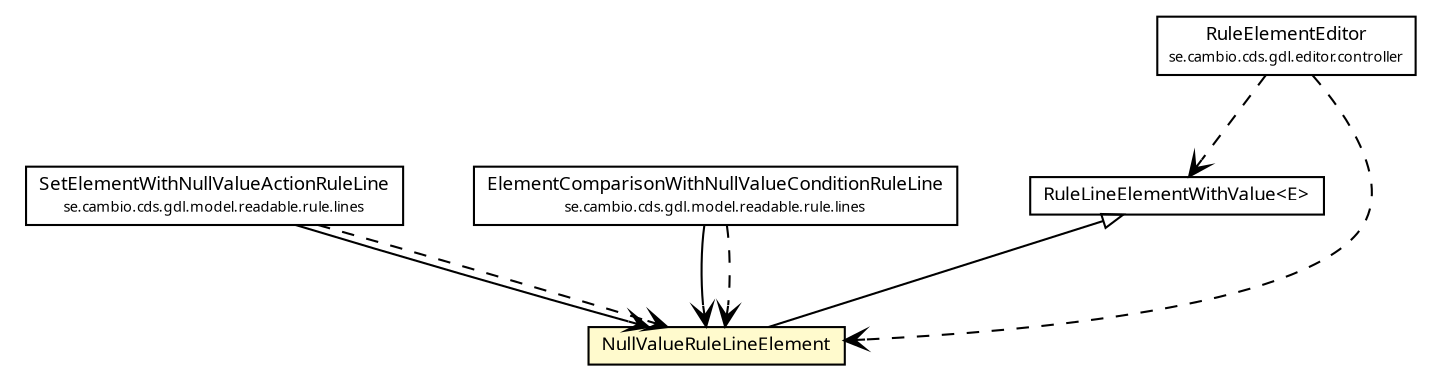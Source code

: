 #!/usr/local/bin/dot
#
# Class diagram 
# Generated by UMLGraph version R5_6 (http://www.umlgraph.org/)
#

digraph G {
	edge [fontname="Trebuchet MS",fontsize=10,labelfontname="Trebuchet MS",labelfontsize=10];
	node [fontname="Trebuchet MS",fontsize=10,shape=plaintext];
	nodesep=0.25;
	ranksep=0.5;
	// se.cambio.cds.gdl.model.readable.rule.lines.SetElementWithNullValueActionRuleLine
	c258933 [label=<<table title="se.cambio.cds.gdl.model.readable.rule.lines.SetElementWithNullValueActionRuleLine" border="0" cellborder="1" cellspacing="0" cellpadding="2" port="p" href="../SetElementWithNullValueActionRuleLine.html">
		<tr><td><table border="0" cellspacing="0" cellpadding="1">
<tr><td align="center" balign="center"><font face="Trebuchet MS"> SetElementWithNullValueActionRuleLine </font></td></tr>
<tr><td align="center" balign="center"><font face="Trebuchet MS" point-size="7.0"> se.cambio.cds.gdl.model.readable.rule.lines </font></td></tr>
		</table></td></tr>
		</table>>, URL="../SetElementWithNullValueActionRuleLine.html", fontname="Trebuchet MS", fontcolor="black", fontsize=9.0];
	// se.cambio.cds.gdl.model.readable.rule.lines.ElementComparisonWithNullValueConditionRuleLine
	c258942 [label=<<table title="se.cambio.cds.gdl.model.readable.rule.lines.ElementComparisonWithNullValueConditionRuleLine" border="0" cellborder="1" cellspacing="0" cellpadding="2" port="p" href="../ElementComparisonWithNullValueConditionRuleLine.html">
		<tr><td><table border="0" cellspacing="0" cellpadding="1">
<tr><td align="center" balign="center"><font face="Trebuchet MS"> ElementComparisonWithNullValueConditionRuleLine </font></td></tr>
<tr><td align="center" balign="center"><font face="Trebuchet MS" point-size="7.0"> se.cambio.cds.gdl.model.readable.rule.lines </font></td></tr>
		</table></td></tr>
		</table>>, URL="../ElementComparisonWithNullValueConditionRuleLine.html", fontname="Trebuchet MS", fontcolor="black", fontsize=9.0];
	// se.cambio.cds.gdl.model.readable.rule.lines.elements.RuleLineElementWithValue<E>
	c258953 [label=<<table title="se.cambio.cds.gdl.model.readable.rule.lines.elements.RuleLineElementWithValue" border="0" cellborder="1" cellspacing="0" cellpadding="2" port="p" href="./RuleLineElementWithValue.html">
		<tr><td><table border="0" cellspacing="0" cellpadding="1">
<tr><td align="center" balign="center"><font face="Trebuchet MS"> RuleLineElementWithValue&lt;E&gt; </font></td></tr>
		</table></td></tr>
		</table>>, URL="./RuleLineElementWithValue.html", fontname="Trebuchet MS", fontcolor="black", fontsize=9.0];
	// se.cambio.cds.gdl.model.readable.rule.lines.elements.NullValueRuleLineElement
	c258956 [label=<<table title="se.cambio.cds.gdl.model.readable.rule.lines.elements.NullValueRuleLineElement" border="0" cellborder="1" cellspacing="0" cellpadding="2" port="p" bgcolor="lemonChiffon" href="./NullValueRuleLineElement.html">
		<tr><td><table border="0" cellspacing="0" cellpadding="1">
<tr><td align="center" balign="center"><font face="Trebuchet MS"> NullValueRuleLineElement </font></td></tr>
		</table></td></tr>
		</table>>, URL="./NullValueRuleLineElement.html", fontname="Trebuchet MS", fontcolor="black", fontsize=9.0];
	// se.cambio.cds.gdl.editor.controller.RuleElementEditor
	c259098 [label=<<table title="se.cambio.cds.gdl.editor.controller.RuleElementEditor" border="0" cellborder="1" cellspacing="0" cellpadding="2" port="p" href="../../../../../editor/controller/RuleElementEditor.html">
		<tr><td><table border="0" cellspacing="0" cellpadding="1">
<tr><td align="center" balign="center"><font face="Trebuchet MS"> RuleElementEditor </font></td></tr>
<tr><td align="center" balign="center"><font face="Trebuchet MS" point-size="7.0"> se.cambio.cds.gdl.editor.controller </font></td></tr>
		</table></td></tr>
		</table>>, URL="../../../../../editor/controller/RuleElementEditor.html", fontname="Trebuchet MS", fontcolor="black", fontsize=9.0];
	//se.cambio.cds.gdl.model.readable.rule.lines.elements.NullValueRuleLineElement extends se.cambio.cds.gdl.model.readable.rule.lines.elements.RuleLineElementWithValue<org.openehr.rm.datatypes.text.DvCodedText>
	c258953:p -> c258956:p [dir=back,arrowtail=empty];
	// se.cambio.cds.gdl.model.readable.rule.lines.SetElementWithNullValueActionRuleLine NAVASSOC se.cambio.cds.gdl.model.readable.rule.lines.elements.NullValueRuleLineElement
	c258933:p -> c258956:p [taillabel="", label="", headlabel="", fontname="Trebuchet MS", fontcolor="black", fontsize=10.0, color="black", arrowhead=open];
	// se.cambio.cds.gdl.model.readable.rule.lines.ElementComparisonWithNullValueConditionRuleLine NAVASSOC se.cambio.cds.gdl.model.readable.rule.lines.elements.NullValueRuleLineElement
	c258942:p -> c258956:p [taillabel="", label="", headlabel="", fontname="Trebuchet MS", fontcolor="black", fontsize=10.0, color="black", arrowhead=open];
	// se.cambio.cds.gdl.model.readable.rule.lines.SetElementWithNullValueActionRuleLine DEPEND se.cambio.cds.gdl.model.readable.rule.lines.elements.NullValueRuleLineElement
	c258933:p -> c258956:p [taillabel="", label="", headlabel="", fontname="Trebuchet MS", fontcolor="black", fontsize=10.0, color="black", arrowhead=open, style=dashed];
	// se.cambio.cds.gdl.model.readable.rule.lines.ElementComparisonWithNullValueConditionRuleLine DEPEND se.cambio.cds.gdl.model.readable.rule.lines.elements.NullValueRuleLineElement
	c258942:p -> c258956:p [taillabel="", label="", headlabel="", fontname="Trebuchet MS", fontcolor="black", fontsize=10.0, color="black", arrowhead=open, style=dashed];
	// se.cambio.cds.gdl.editor.controller.RuleElementEditor DEPEND se.cambio.cds.gdl.model.readable.rule.lines.elements.NullValueRuleLineElement
	c259098:p -> c258956:p [taillabel="", label="", headlabel="", fontname="Trebuchet MS", fontcolor="black", fontsize=10.0, color="black", arrowhead=open, style=dashed];
	// se.cambio.cds.gdl.editor.controller.RuleElementEditor DEPEND se.cambio.cds.gdl.model.readable.rule.lines.elements.RuleLineElementWithValue<E>
	c259098:p -> c258953:p [taillabel="", label="", headlabel="", fontname="Trebuchet MS", fontcolor="black", fontsize=10.0, color="black", arrowhead=open, style=dashed];
}

